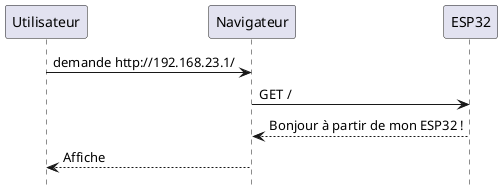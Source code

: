 @startuml exercice1_acces_page_web

hide footbox

'box Navigateur
'     participant Navigateur
' end box

' box ESP32
'     participant ESP32
' end box

Utilisateur -> Navigateur : demande http://192.168.23.1/
Navigateur -> ESP32 : GET /
return Bonjour à partir de mon ESP32 !
Navigateur --> Utilisateur : Affiche

@enduml

